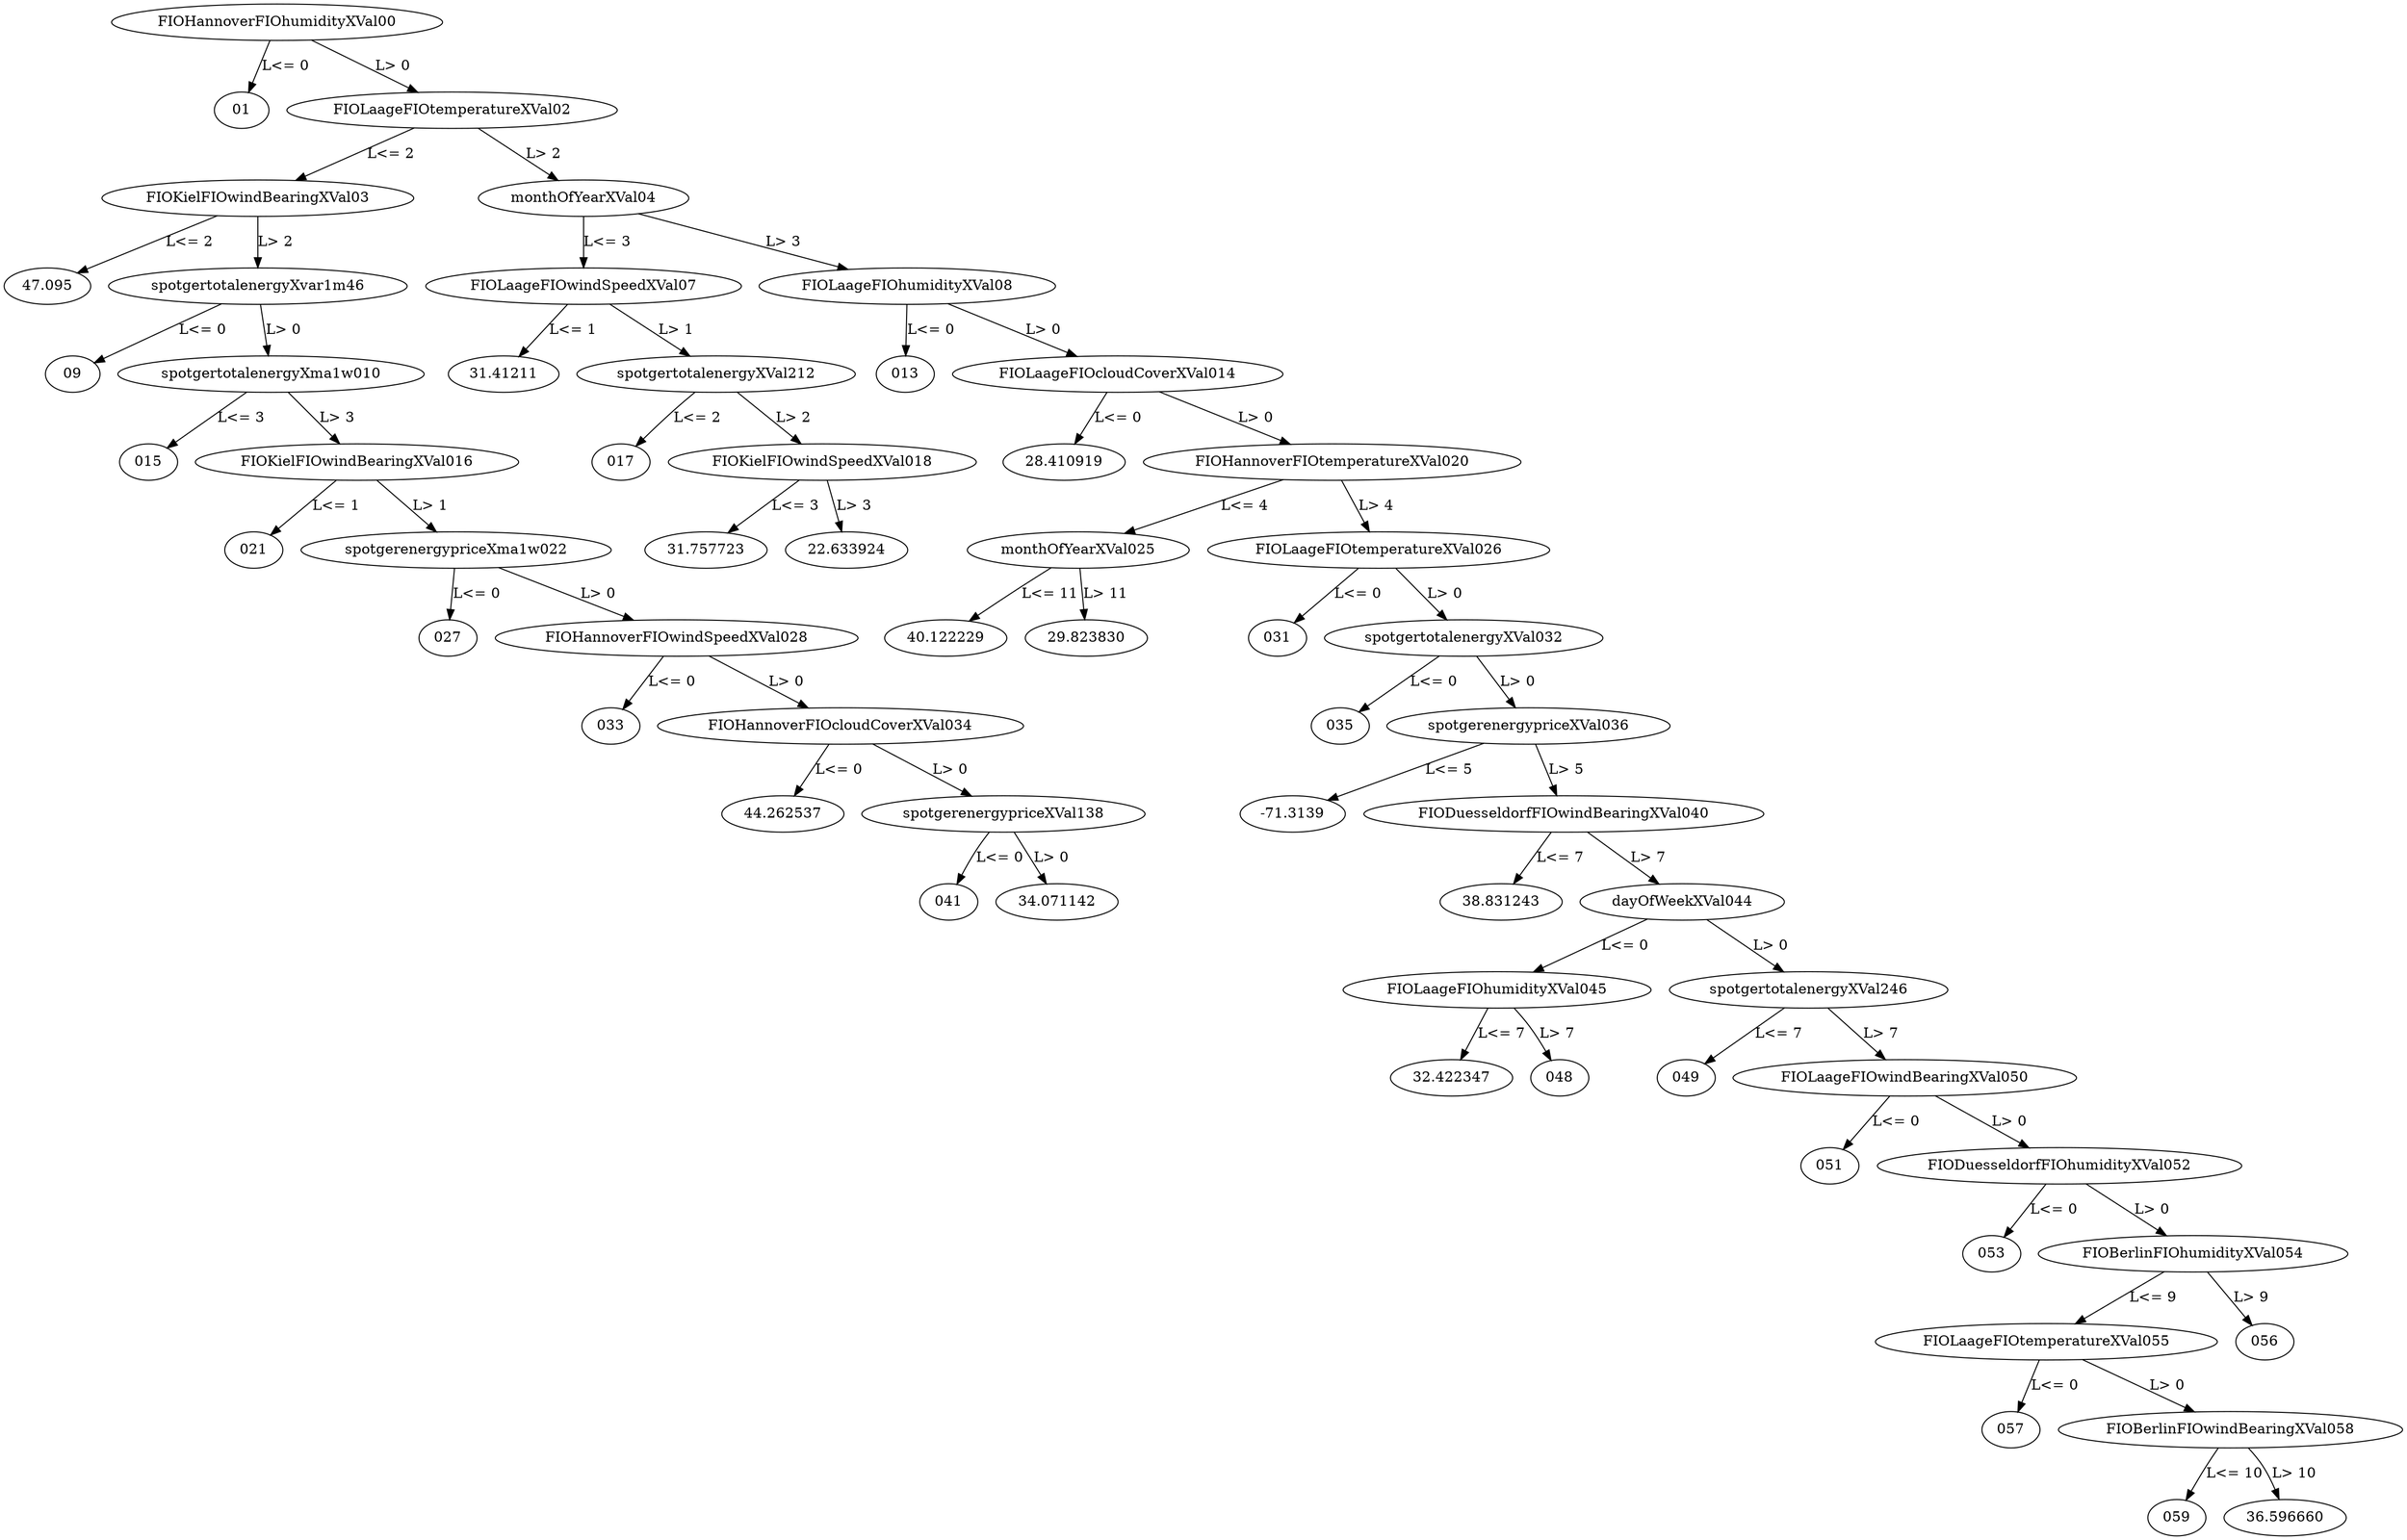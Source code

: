 digraph dt_fig {
	FIOHannoverFIOhumidityXVal00 -> "01" [label="L<= 0"];
	FIOHannoverFIOhumidityXVal00 -> FIOLaageFIOtemperatureXVal02 [label="L> 0"];
	FIOLaageFIOtemperatureXVal02 -> FIOKielFIOwindBearingXVal03 [label="L<= 2"];
	FIOLaageFIOtemperatureXVal02 -> monthOfYearXVal04 [label="L> 2"];
	FIOKielFIOwindBearingXVal03 -> "47.095" [label="L<= 2"];
	FIOKielFIOwindBearingXVal03 -> spotgertotalenergyXvar1m46 [label="L> 2"];
	monthOfYearXVal04 -> FIOLaageFIOwindSpeedXVal07 [label="L<= 3"];
	monthOfYearXVal04 -> FIOLaageFIOhumidityXVal08 [label="L> 3"];
	spotgertotalenergyXvar1m46 -> "09" [label="L<= 0"];
	spotgertotalenergyXvar1m46 -> spotgertotalenergyXma1w010 [label="L> 0"];
	FIOLaageFIOwindSpeedXVal07 -> "31.41211" [label="L<= 1"];
	FIOLaageFIOwindSpeedXVal07 -> spotgertotalenergyXVal212 [label="L> 1"];
	FIOLaageFIOhumidityXVal08 -> "013" [label="L<= 0"];
	FIOLaageFIOhumidityXVal08 -> FIOLaageFIOcloudCoverXVal014 [label="L> 0"];
	spotgertotalenergyXma1w010 -> "015" [label="L<= 3"];
	spotgertotalenergyXma1w010 -> FIOKielFIOwindBearingXVal016 [label="L> 3"];
	spotgertotalenergyXVal212 -> "017" [label="L<= 2"];
	spotgertotalenergyXVal212 -> FIOKielFIOwindSpeedXVal018 [label="L> 2"];
	FIOLaageFIOcloudCoverXVal014 -> "28.410919" [label="L<= 0"];
	FIOLaageFIOcloudCoverXVal014 -> FIOHannoverFIOtemperatureXVal020 [label="L> 0"];
	FIOKielFIOwindBearingXVal016 -> "021" [label="L<= 1"];
	FIOKielFIOwindBearingXVal016 -> spotgerenergypriceXma1w022 [label="L> 1"];
	FIOKielFIOwindSpeedXVal018 -> "31.757723" [label="L<= 3"];
	FIOKielFIOwindSpeedXVal018 -> "22.633924" [label="L> 3"];
	FIOHannoverFIOtemperatureXVal020 -> monthOfYearXVal025 [label="L<= 4"];
	FIOHannoverFIOtemperatureXVal020 -> FIOLaageFIOtemperatureXVal026 [label="L> 4"];
	spotgerenergypriceXma1w022 -> "027" [label="L<= 0"];
	spotgerenergypriceXma1w022 -> FIOHannoverFIOwindSpeedXVal028 [label="L> 0"];
	monthOfYearXVal025 -> "40.122229" [label="L<= 11"];
	monthOfYearXVal025 -> "29.823830" [label="L> 11"];
	FIOLaageFIOtemperatureXVal026 -> "031" [label="L<= 0"];
	FIOLaageFIOtemperatureXVal026 -> spotgertotalenergyXVal032 [label="L> 0"];
	FIOHannoverFIOwindSpeedXVal028 -> "033" [label="L<= 0"];
	FIOHannoverFIOwindSpeedXVal028 -> FIOHannoverFIOcloudCoverXVal034 [label="L> 0"];
	spotgertotalenergyXVal032 -> "035" [label="L<= 0"];
	spotgertotalenergyXVal032 -> spotgerenergypriceXVal036 [label="L> 0"];
	FIOHannoverFIOcloudCoverXVal034 -> "44.262537" [label="L<= 0"];
	FIOHannoverFIOcloudCoverXVal034 -> spotgerenergypriceXVal138 [label="L> 0"];
	spotgerenergypriceXVal036 -> "-71.3139" [label="L<= 5"];
	spotgerenergypriceXVal036 -> FIODuesseldorfFIOwindBearingXVal040 [label="L> 5"];
	spotgerenergypriceXVal138 -> "041" [label="L<= 0"];
	spotgerenergypriceXVal138 -> "34.071142" [label="L> 0"];
	FIODuesseldorfFIOwindBearingXVal040 -> "38.831243" [label="L<= 7"];
	FIODuesseldorfFIOwindBearingXVal040 -> dayOfWeekXVal044 [label="L> 7"];
	dayOfWeekXVal044 -> FIOLaageFIOhumidityXVal045 [label="L<= 0"];
	dayOfWeekXVal044 -> spotgertotalenergyXVal246 [label="L> 0"];
	FIOLaageFIOhumidityXVal045 -> "32.422347" [label="L<= 7"];
	FIOLaageFIOhumidityXVal045 -> "048" [label="L> 7"];
	spotgertotalenergyXVal246 -> "049" [label="L<= 7"];
	spotgertotalenergyXVal246 -> FIOLaageFIOwindBearingXVal050 [label="L> 7"];
	FIOLaageFIOwindBearingXVal050 -> "051" [label="L<= 0"];
	FIOLaageFIOwindBearingXVal050 -> FIODuesseldorfFIOhumidityXVal052 [label="L> 0"];
	FIODuesseldorfFIOhumidityXVal052 -> "053" [label="L<= 0"];
	FIODuesseldorfFIOhumidityXVal052 -> FIOBerlinFIOhumidityXVal054 [label="L> 0"];
	FIOBerlinFIOhumidityXVal054 -> FIOLaageFIOtemperatureXVal055 [label="L<= 9"];
	FIOBerlinFIOhumidityXVal054 -> "056" [label="L> 9"];
	FIOLaageFIOtemperatureXVal055 -> "057" [label="L<= 0"];
	FIOLaageFIOtemperatureXVal055 -> FIOBerlinFIOwindBearingXVal058 [label="L> 0"];
	FIOBerlinFIOwindBearingXVal058 -> "059" [label="L<= 10"];
	FIOBerlinFIOwindBearingXVal058 -> "36.596660" [label="L> 10"];
}
